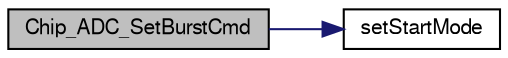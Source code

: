 digraph "Chip_ADC_SetBurstCmd"
{
  edge [fontname="FreeSans",fontsize="10",labelfontname="FreeSans",labelfontsize="10"];
  node [fontname="FreeSans",fontsize="10",shape=record];
  rankdir="LR";
  Node1 [label="Chip_ADC_SetBurstCmd",height=0.2,width=0.4,color="black", fillcolor="grey75", style="filled", fontcolor="black"];
  Node1 -> Node2 [color="midnightblue",fontsize="10",style="solid"];
  Node2 [label="setStartMode",height=0.2,width=0.4,color="black", fillcolor="white", style="filled",URL="$adc__17xx__40xx_8c.html#a4797a87bc88aa9cc910b6c527ed340f3"];
}
